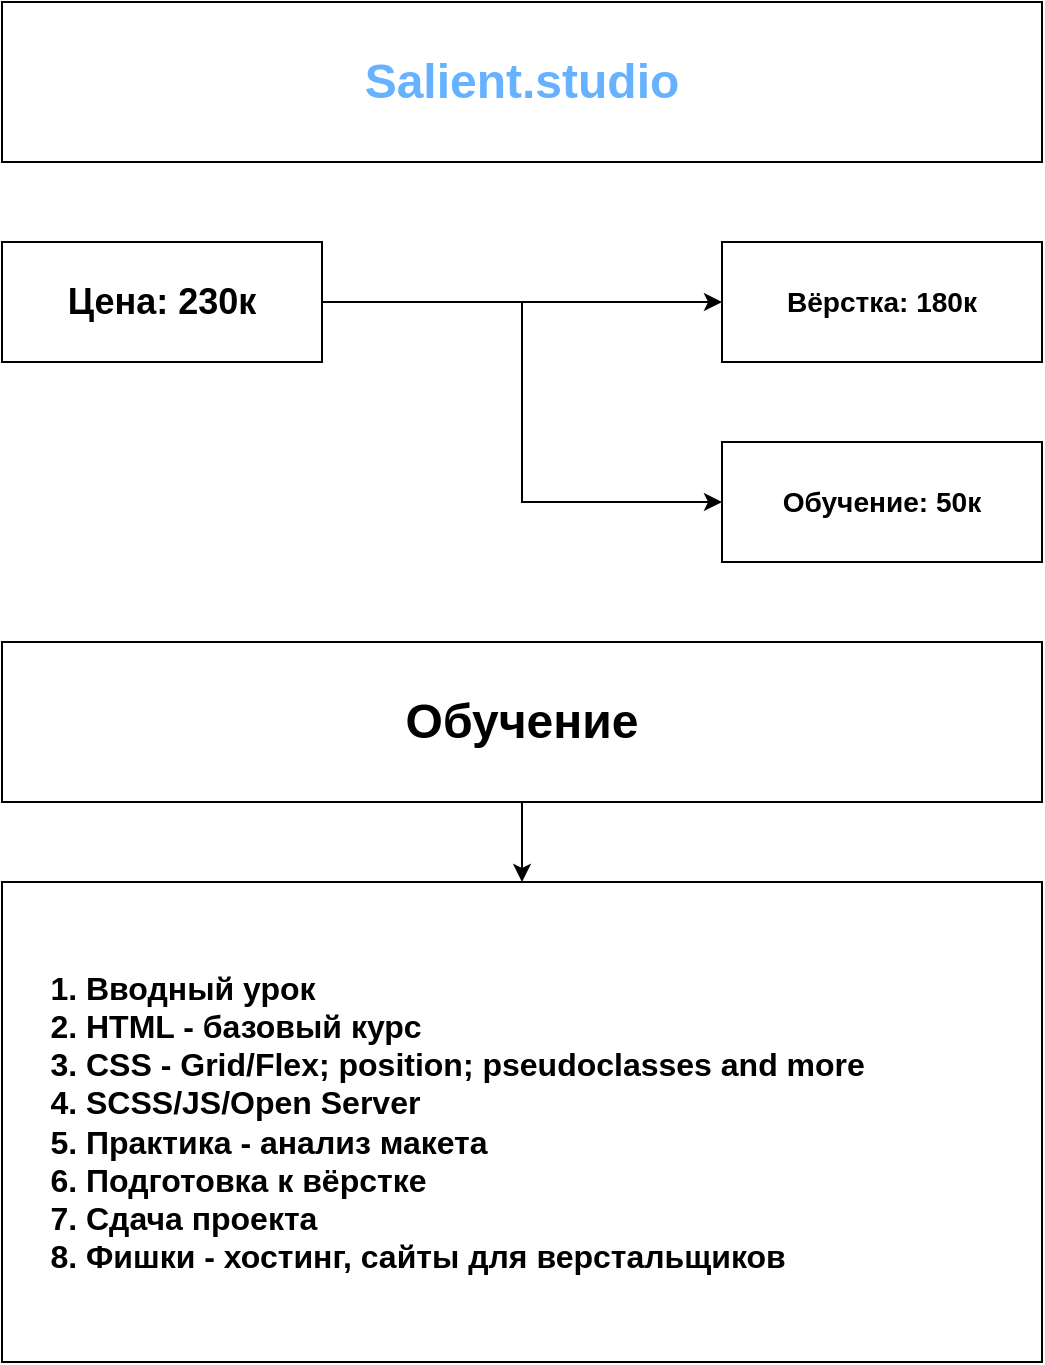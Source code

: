<mxfile version="24.1.0" type="github">
  <diagram name="Страница — 1" id="RJ2conK7CAWFXqOHON7l">
    <mxGraphModel dx="1588" dy="914" grid="1" gridSize="10" guides="1" tooltips="1" connect="1" arrows="1" fold="1" page="1" pageScale="1" pageWidth="827" pageHeight="1169" math="0" shadow="0">
      <root>
        <mxCell id="0" />
        <mxCell id="1" parent="0" />
        <mxCell id="csdSFFo0uUrRS4vlLX9V-2" value="&lt;h1&gt;&lt;font color=&quot;#66b2ff&quot;&gt;Salient.studio&lt;/font&gt;&lt;/h1&gt;" style="rounded=0;whiteSpace=wrap;html=1;strokeColor=default;" vertex="1" parent="1">
          <mxGeometry x="160" y="40" width="520" height="80" as="geometry" />
        </mxCell>
        <mxCell id="csdSFFo0uUrRS4vlLX9V-5" style="edgeStyle=orthogonalEdgeStyle;rounded=0;orthogonalLoop=1;jettySize=auto;html=1;entryX=0;entryY=0.5;entryDx=0;entryDy=0;" edge="1" parent="1" source="csdSFFo0uUrRS4vlLX9V-3" target="csdSFFo0uUrRS4vlLX9V-6">
          <mxGeometry relative="1" as="geometry">
            <mxPoint x="440.0" y="190" as="targetPoint" />
          </mxGeometry>
        </mxCell>
        <mxCell id="csdSFFo0uUrRS4vlLX9V-8" style="edgeStyle=orthogonalEdgeStyle;rounded=0;orthogonalLoop=1;jettySize=auto;html=1;entryX=0;entryY=0.5;entryDx=0;entryDy=0;" edge="1" parent="1" source="csdSFFo0uUrRS4vlLX9V-3" target="csdSFFo0uUrRS4vlLX9V-7">
          <mxGeometry relative="1" as="geometry" />
        </mxCell>
        <mxCell id="csdSFFo0uUrRS4vlLX9V-3" value="&lt;h2&gt;Цена: 230к&lt;/h2&gt;" style="rounded=0;whiteSpace=wrap;html=1;" vertex="1" parent="1">
          <mxGeometry x="160" y="160" width="160" height="60" as="geometry" />
        </mxCell>
        <mxCell id="csdSFFo0uUrRS4vlLX9V-6" value="&lt;h3&gt;Вёрстка: 180к&lt;/h3&gt;" style="rounded=0;whiteSpace=wrap;html=1;" vertex="1" parent="1">
          <mxGeometry x="520" y="160" width="160" height="60" as="geometry" />
        </mxCell>
        <mxCell id="csdSFFo0uUrRS4vlLX9V-7" value="&lt;h3&gt;Обучение: 50к&lt;/h3&gt;" style="rounded=0;whiteSpace=wrap;html=1;" vertex="1" parent="1">
          <mxGeometry x="520" y="260" width="160" height="60" as="geometry" />
        </mxCell>
        <mxCell id="csdSFFo0uUrRS4vlLX9V-11" style="edgeStyle=orthogonalEdgeStyle;rounded=0;orthogonalLoop=1;jettySize=auto;html=1;entryX=0.5;entryY=0;entryDx=0;entryDy=0;" edge="1" parent="1" source="csdSFFo0uUrRS4vlLX9V-9" target="csdSFFo0uUrRS4vlLX9V-10">
          <mxGeometry relative="1" as="geometry" />
        </mxCell>
        <mxCell id="csdSFFo0uUrRS4vlLX9V-9" value="&lt;h1&gt;Обучение&lt;/h1&gt;" style="rounded=0;whiteSpace=wrap;html=1;" vertex="1" parent="1">
          <mxGeometry x="160" y="360" width="520" height="80" as="geometry" />
        </mxCell>
        <mxCell id="csdSFFo0uUrRS4vlLX9V-10" value="&lt;h3 style=&quot;font-size: 16px;&quot;&gt;&lt;ol&gt;&lt;li&gt;Вводный урок&lt;/li&gt;&lt;li&gt;HTML - базовый курс&lt;/li&gt;&lt;li&gt;CSS - Grid/Flex; position; pseudoclasses and more&lt;/li&gt;&lt;li&gt;SCSS/JS/Open Server&lt;/li&gt;&lt;li&gt;Практика - анализ макета&lt;/li&gt;&lt;li&gt;Подготовка к вёрстке&amp;nbsp;&lt;/li&gt;&lt;li&gt;Сдача проекта&lt;/li&gt;&lt;li&gt;Фишки - хостинг, сайты для верстальщиков&lt;/li&gt;&lt;/ol&gt;&lt;/h3&gt;" style="rounded=0;whiteSpace=wrap;html=1;align=left;" vertex="1" parent="1">
          <mxGeometry x="160" y="480" width="520" height="240" as="geometry" />
        </mxCell>
      </root>
    </mxGraphModel>
  </diagram>
</mxfile>
